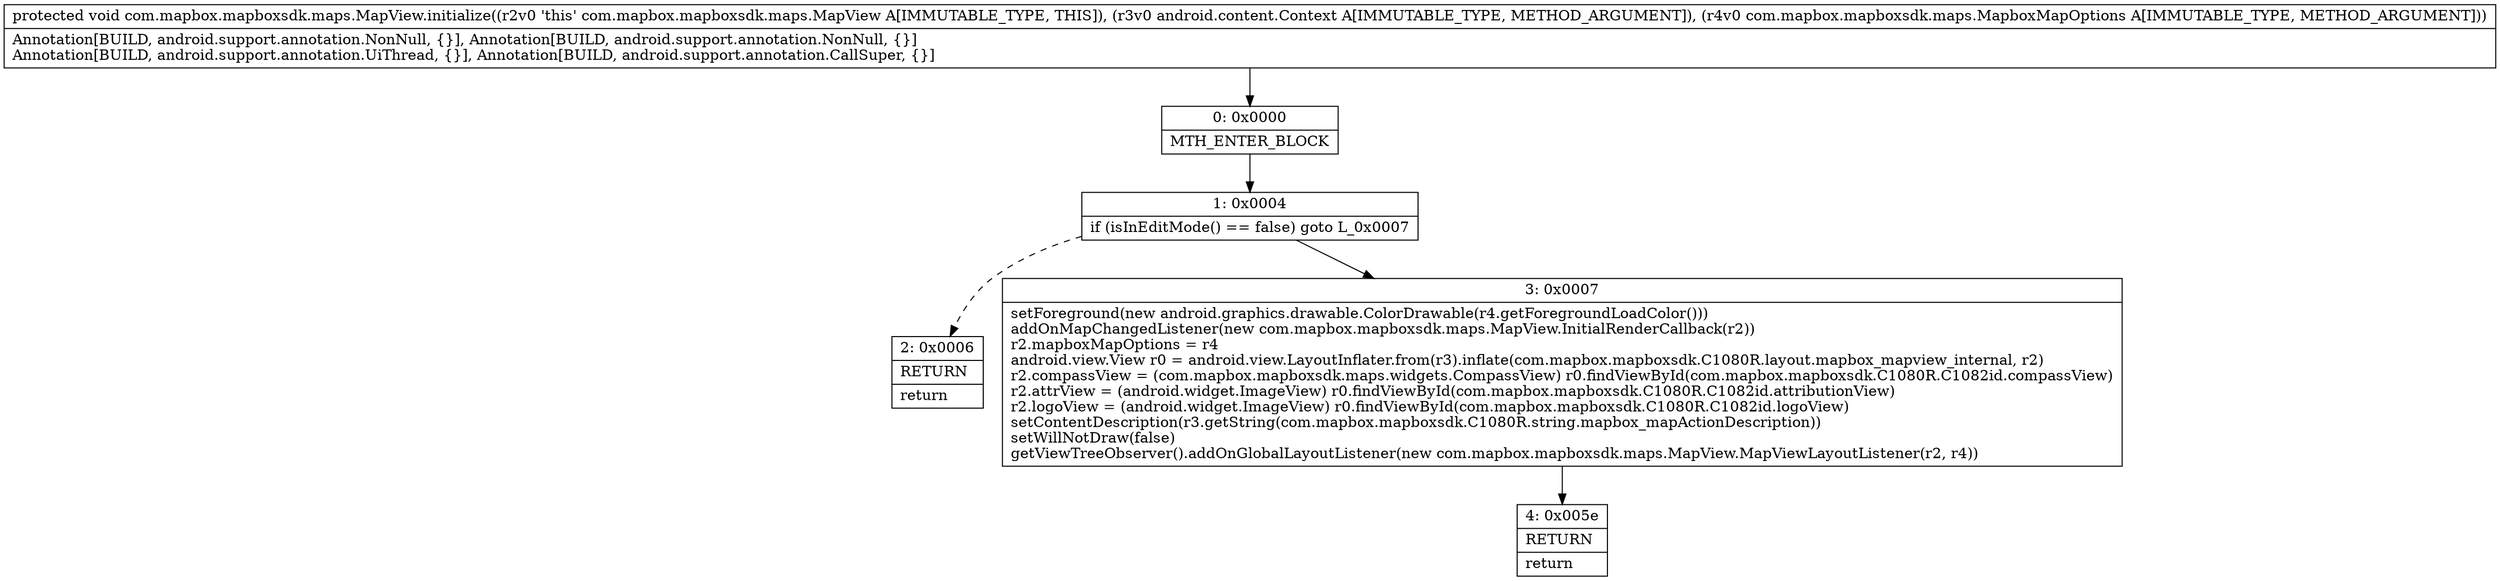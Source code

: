 digraph "CFG forcom.mapbox.mapboxsdk.maps.MapView.initialize(Landroid\/content\/Context;Lcom\/mapbox\/mapboxsdk\/maps\/MapboxMapOptions;)V" {
Node_0 [shape=record,label="{0\:\ 0x0000|MTH_ENTER_BLOCK\l}"];
Node_1 [shape=record,label="{1\:\ 0x0004|if (isInEditMode() == false) goto L_0x0007\l}"];
Node_2 [shape=record,label="{2\:\ 0x0006|RETURN\l|return\l}"];
Node_3 [shape=record,label="{3\:\ 0x0007|setForeground(new android.graphics.drawable.ColorDrawable(r4.getForegroundLoadColor()))\laddOnMapChangedListener(new com.mapbox.mapboxsdk.maps.MapView.InitialRenderCallback(r2))\lr2.mapboxMapOptions = r4\landroid.view.View r0 = android.view.LayoutInflater.from(r3).inflate(com.mapbox.mapboxsdk.C1080R.layout.mapbox_mapview_internal, r2)\lr2.compassView = (com.mapbox.mapboxsdk.maps.widgets.CompassView) r0.findViewById(com.mapbox.mapboxsdk.C1080R.C1082id.compassView)\lr2.attrView = (android.widget.ImageView) r0.findViewById(com.mapbox.mapboxsdk.C1080R.C1082id.attributionView)\lr2.logoView = (android.widget.ImageView) r0.findViewById(com.mapbox.mapboxsdk.C1080R.C1082id.logoView)\lsetContentDescription(r3.getString(com.mapbox.mapboxsdk.C1080R.string.mapbox_mapActionDescription))\lsetWillNotDraw(false)\lgetViewTreeObserver().addOnGlobalLayoutListener(new com.mapbox.mapboxsdk.maps.MapView.MapViewLayoutListener(r2, r4))\l}"];
Node_4 [shape=record,label="{4\:\ 0x005e|RETURN\l|return\l}"];
MethodNode[shape=record,label="{protected void com.mapbox.mapboxsdk.maps.MapView.initialize((r2v0 'this' com.mapbox.mapboxsdk.maps.MapView A[IMMUTABLE_TYPE, THIS]), (r3v0 android.content.Context A[IMMUTABLE_TYPE, METHOD_ARGUMENT]), (r4v0 com.mapbox.mapboxsdk.maps.MapboxMapOptions A[IMMUTABLE_TYPE, METHOD_ARGUMENT]))  | Annotation[BUILD, android.support.annotation.NonNull, \{\}], Annotation[BUILD, android.support.annotation.NonNull, \{\}]\lAnnotation[BUILD, android.support.annotation.UiThread, \{\}], Annotation[BUILD, android.support.annotation.CallSuper, \{\}]\l}"];
MethodNode -> Node_0;
Node_0 -> Node_1;
Node_1 -> Node_2[style=dashed];
Node_1 -> Node_3;
Node_3 -> Node_4;
}

